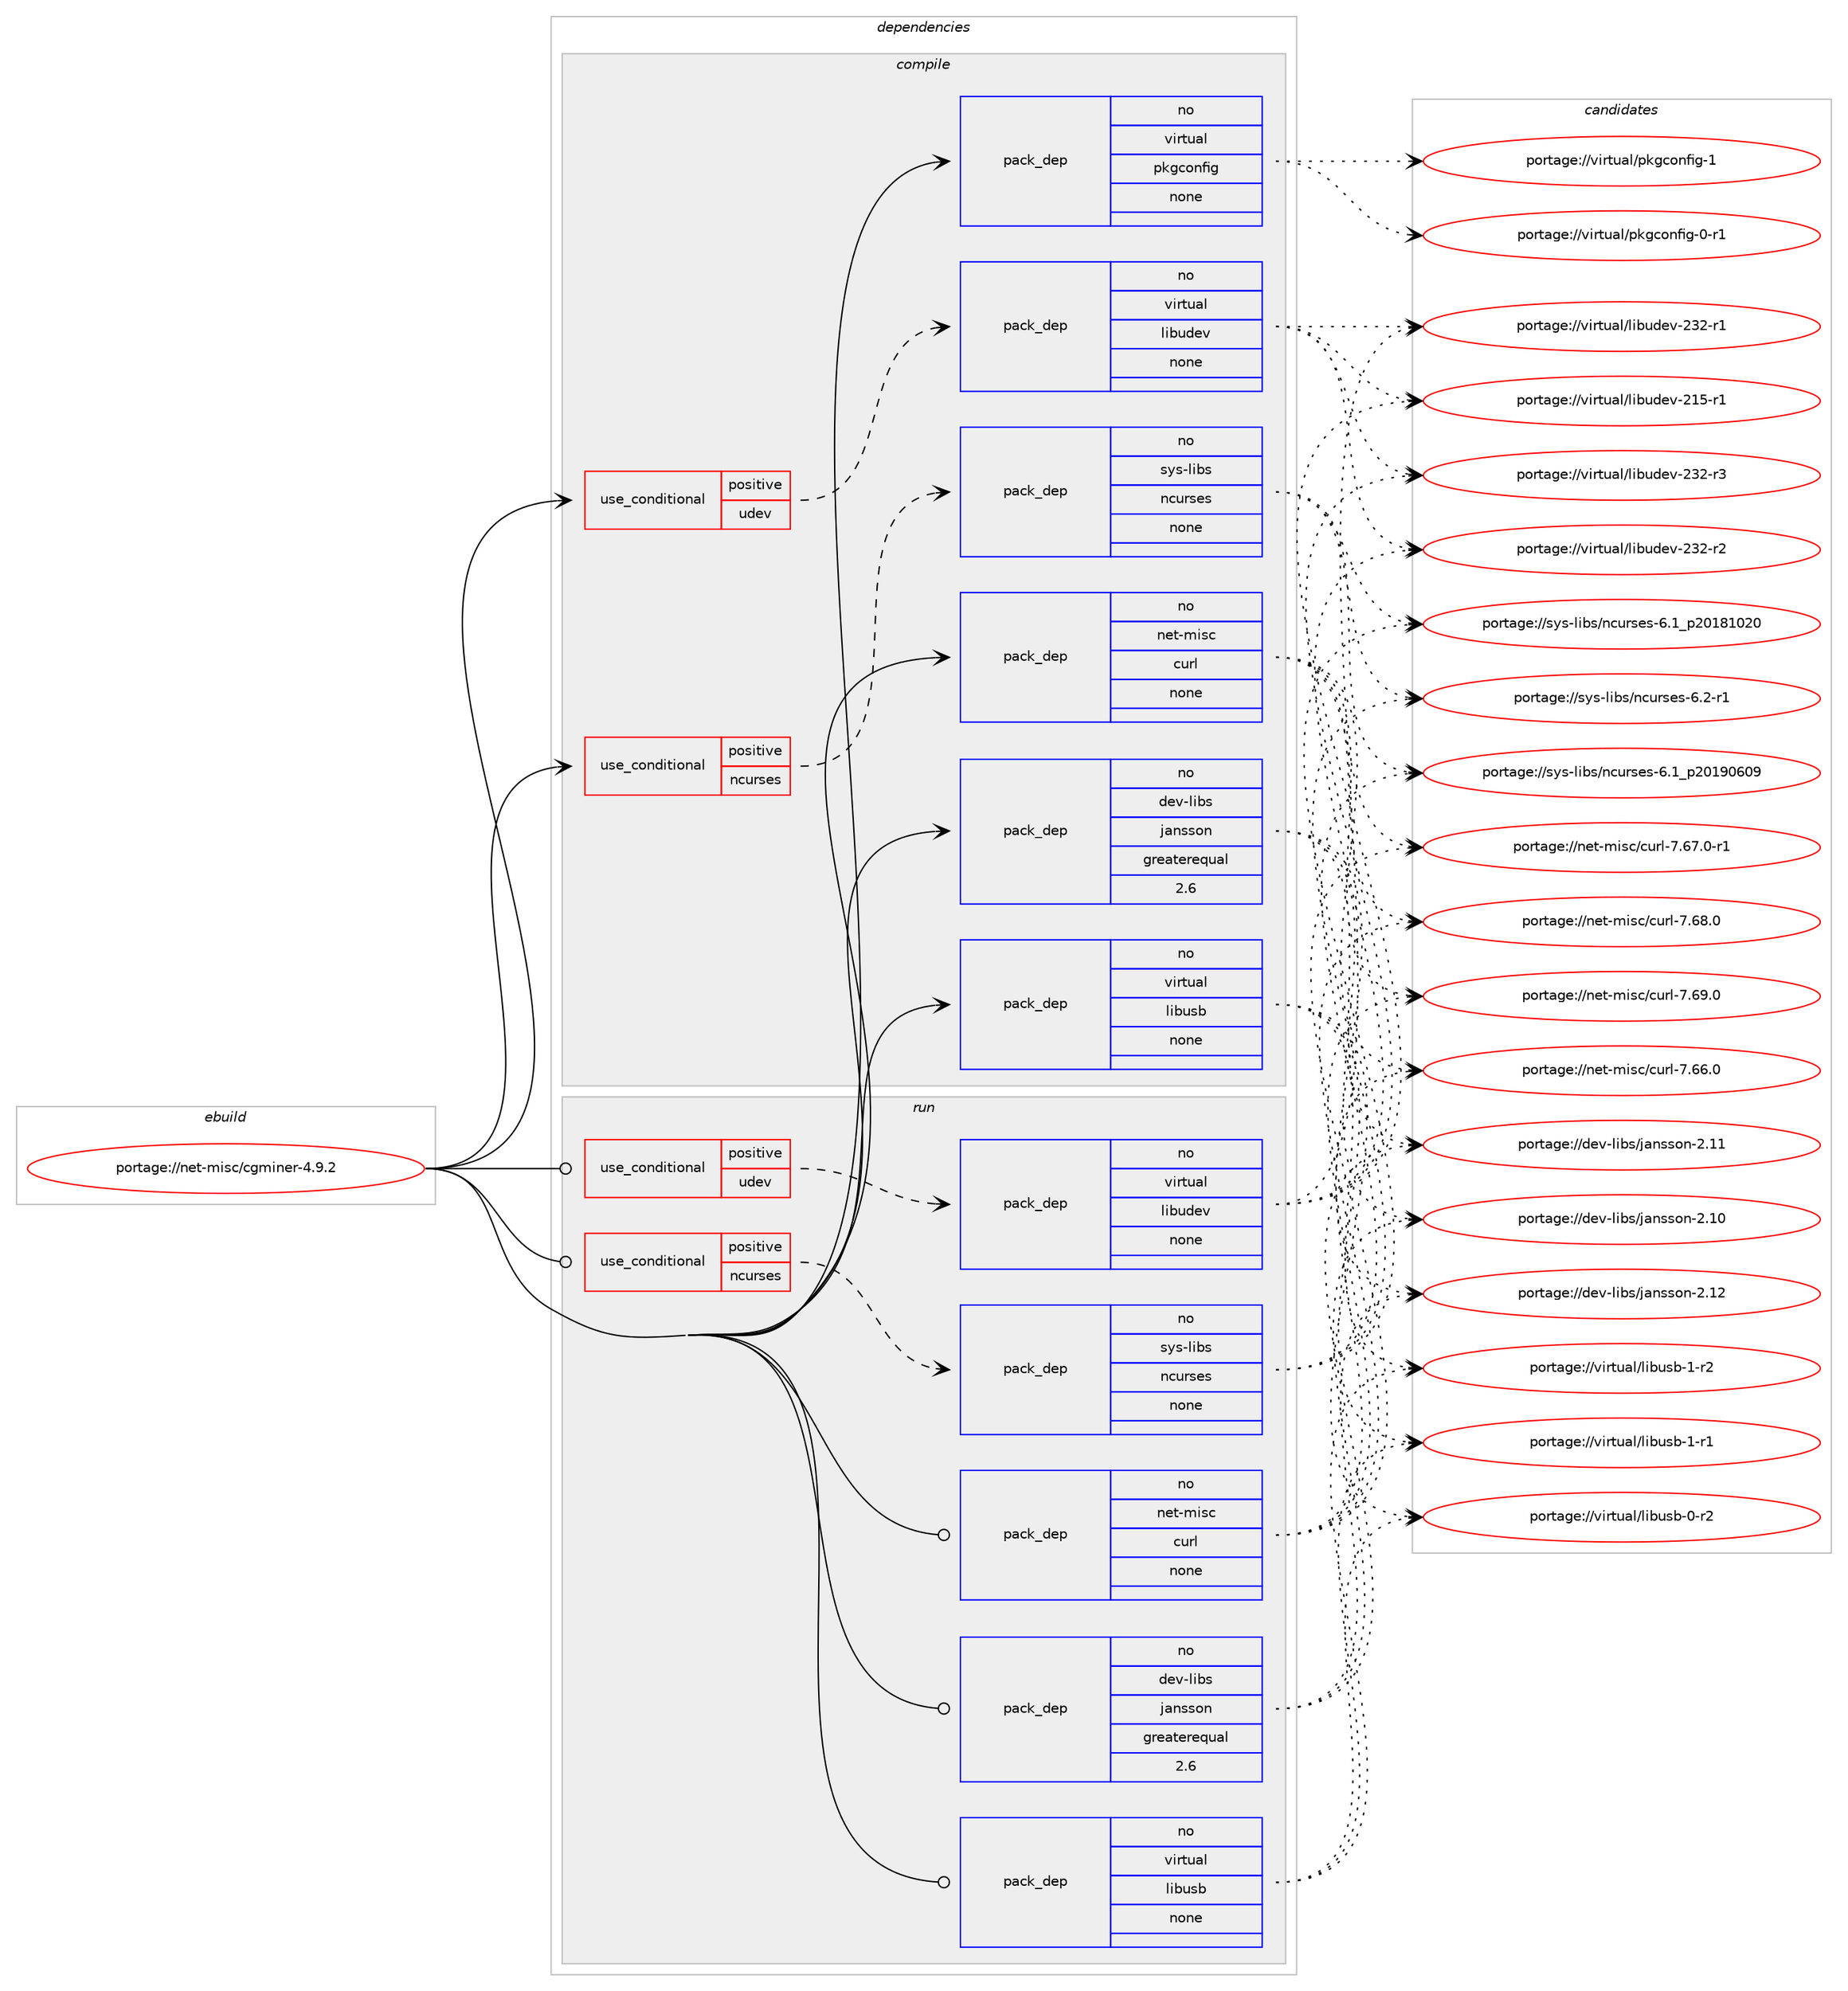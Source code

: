 digraph prolog {

# *************
# Graph options
# *************

newrank=true;
concentrate=true;
compound=true;
graph [rankdir=LR,fontname=Helvetica,fontsize=10,ranksep=1.5];#, ranksep=2.5, nodesep=0.2];
edge  [arrowhead=vee];
node  [fontname=Helvetica,fontsize=10];

# **********
# The ebuild
# **********

subgraph cluster_leftcol {
color=gray;
rank=same;
label=<<i>ebuild</i>>;
id [label="portage://net-misc/cgminer-4.9.2", color=red, width=4, href="../net-misc/cgminer-4.9.2.svg"];
}

# ****************
# The dependencies
# ****************

subgraph cluster_midcol {
color=gray;
label=<<i>dependencies</i>>;
subgraph cluster_compile {
fillcolor="#eeeeee";
style=filled;
label=<<i>compile</i>>;
subgraph cond10656 {
dependency55378 [label=<<TABLE BORDER="0" CELLBORDER="1" CELLSPACING="0" CELLPADDING="4"><TR><TD ROWSPAN="3" CELLPADDING="10">use_conditional</TD></TR><TR><TD>positive</TD></TR><TR><TD>ncurses</TD></TR></TABLE>>, shape=none, color=red];
subgraph pack43599 {
dependency55379 [label=<<TABLE BORDER="0" CELLBORDER="1" CELLSPACING="0" CELLPADDING="4" WIDTH="220"><TR><TD ROWSPAN="6" CELLPADDING="30">pack_dep</TD></TR><TR><TD WIDTH="110">no</TD></TR><TR><TD>sys-libs</TD></TR><TR><TD>ncurses</TD></TR><TR><TD>none</TD></TR><TR><TD></TD></TR></TABLE>>, shape=none, color=blue];
}
dependency55378:e -> dependency55379:w [weight=20,style="dashed",arrowhead="vee"];
}
id:e -> dependency55378:w [weight=20,style="solid",arrowhead="vee"];
subgraph cond10657 {
dependency55380 [label=<<TABLE BORDER="0" CELLBORDER="1" CELLSPACING="0" CELLPADDING="4"><TR><TD ROWSPAN="3" CELLPADDING="10">use_conditional</TD></TR><TR><TD>positive</TD></TR><TR><TD>udev</TD></TR></TABLE>>, shape=none, color=red];
subgraph pack43600 {
dependency55381 [label=<<TABLE BORDER="0" CELLBORDER="1" CELLSPACING="0" CELLPADDING="4" WIDTH="220"><TR><TD ROWSPAN="6" CELLPADDING="30">pack_dep</TD></TR><TR><TD WIDTH="110">no</TD></TR><TR><TD>virtual</TD></TR><TR><TD>libudev</TD></TR><TR><TD>none</TD></TR><TR><TD></TD></TR></TABLE>>, shape=none, color=blue];
}
dependency55380:e -> dependency55381:w [weight=20,style="dashed",arrowhead="vee"];
}
id:e -> dependency55380:w [weight=20,style="solid",arrowhead="vee"];
subgraph pack43601 {
dependency55382 [label=<<TABLE BORDER="0" CELLBORDER="1" CELLSPACING="0" CELLPADDING="4" WIDTH="220"><TR><TD ROWSPAN="6" CELLPADDING="30">pack_dep</TD></TR><TR><TD WIDTH="110">no</TD></TR><TR><TD>dev-libs</TD></TR><TR><TD>jansson</TD></TR><TR><TD>greaterequal</TD></TR><TR><TD>2.6</TD></TR></TABLE>>, shape=none, color=blue];
}
id:e -> dependency55382:w [weight=20,style="solid",arrowhead="vee"];
subgraph pack43602 {
dependency55383 [label=<<TABLE BORDER="0" CELLBORDER="1" CELLSPACING="0" CELLPADDING="4" WIDTH="220"><TR><TD ROWSPAN="6" CELLPADDING="30">pack_dep</TD></TR><TR><TD WIDTH="110">no</TD></TR><TR><TD>net-misc</TD></TR><TR><TD>curl</TD></TR><TR><TD>none</TD></TR><TR><TD></TD></TR></TABLE>>, shape=none, color=blue];
}
id:e -> dependency55383:w [weight=20,style="solid",arrowhead="vee"];
subgraph pack43603 {
dependency55384 [label=<<TABLE BORDER="0" CELLBORDER="1" CELLSPACING="0" CELLPADDING="4" WIDTH="220"><TR><TD ROWSPAN="6" CELLPADDING="30">pack_dep</TD></TR><TR><TD WIDTH="110">no</TD></TR><TR><TD>virtual</TD></TR><TR><TD>libusb</TD></TR><TR><TD>none</TD></TR><TR><TD></TD></TR></TABLE>>, shape=none, color=blue];
}
id:e -> dependency55384:w [weight=20,style="solid",arrowhead="vee"];
subgraph pack43604 {
dependency55385 [label=<<TABLE BORDER="0" CELLBORDER="1" CELLSPACING="0" CELLPADDING="4" WIDTH="220"><TR><TD ROWSPAN="6" CELLPADDING="30">pack_dep</TD></TR><TR><TD WIDTH="110">no</TD></TR><TR><TD>virtual</TD></TR><TR><TD>pkgconfig</TD></TR><TR><TD>none</TD></TR><TR><TD></TD></TR></TABLE>>, shape=none, color=blue];
}
id:e -> dependency55385:w [weight=20,style="solid",arrowhead="vee"];
}
subgraph cluster_compileandrun {
fillcolor="#eeeeee";
style=filled;
label=<<i>compile and run</i>>;
}
subgraph cluster_run {
fillcolor="#eeeeee";
style=filled;
label=<<i>run</i>>;
subgraph cond10658 {
dependency55386 [label=<<TABLE BORDER="0" CELLBORDER="1" CELLSPACING="0" CELLPADDING="4"><TR><TD ROWSPAN="3" CELLPADDING="10">use_conditional</TD></TR><TR><TD>positive</TD></TR><TR><TD>ncurses</TD></TR></TABLE>>, shape=none, color=red];
subgraph pack43605 {
dependency55387 [label=<<TABLE BORDER="0" CELLBORDER="1" CELLSPACING="0" CELLPADDING="4" WIDTH="220"><TR><TD ROWSPAN="6" CELLPADDING="30">pack_dep</TD></TR><TR><TD WIDTH="110">no</TD></TR><TR><TD>sys-libs</TD></TR><TR><TD>ncurses</TD></TR><TR><TD>none</TD></TR><TR><TD></TD></TR></TABLE>>, shape=none, color=blue];
}
dependency55386:e -> dependency55387:w [weight=20,style="dashed",arrowhead="vee"];
}
id:e -> dependency55386:w [weight=20,style="solid",arrowhead="odot"];
subgraph cond10659 {
dependency55388 [label=<<TABLE BORDER="0" CELLBORDER="1" CELLSPACING="0" CELLPADDING="4"><TR><TD ROWSPAN="3" CELLPADDING="10">use_conditional</TD></TR><TR><TD>positive</TD></TR><TR><TD>udev</TD></TR></TABLE>>, shape=none, color=red];
subgraph pack43606 {
dependency55389 [label=<<TABLE BORDER="0" CELLBORDER="1" CELLSPACING="0" CELLPADDING="4" WIDTH="220"><TR><TD ROWSPAN="6" CELLPADDING="30">pack_dep</TD></TR><TR><TD WIDTH="110">no</TD></TR><TR><TD>virtual</TD></TR><TR><TD>libudev</TD></TR><TR><TD>none</TD></TR><TR><TD></TD></TR></TABLE>>, shape=none, color=blue];
}
dependency55388:e -> dependency55389:w [weight=20,style="dashed",arrowhead="vee"];
}
id:e -> dependency55388:w [weight=20,style="solid",arrowhead="odot"];
subgraph pack43607 {
dependency55390 [label=<<TABLE BORDER="0" CELLBORDER="1" CELLSPACING="0" CELLPADDING="4" WIDTH="220"><TR><TD ROWSPAN="6" CELLPADDING="30">pack_dep</TD></TR><TR><TD WIDTH="110">no</TD></TR><TR><TD>dev-libs</TD></TR><TR><TD>jansson</TD></TR><TR><TD>greaterequal</TD></TR><TR><TD>2.6</TD></TR></TABLE>>, shape=none, color=blue];
}
id:e -> dependency55390:w [weight=20,style="solid",arrowhead="odot"];
subgraph pack43608 {
dependency55391 [label=<<TABLE BORDER="0" CELLBORDER="1" CELLSPACING="0" CELLPADDING="4" WIDTH="220"><TR><TD ROWSPAN="6" CELLPADDING="30">pack_dep</TD></TR><TR><TD WIDTH="110">no</TD></TR><TR><TD>net-misc</TD></TR><TR><TD>curl</TD></TR><TR><TD>none</TD></TR><TR><TD></TD></TR></TABLE>>, shape=none, color=blue];
}
id:e -> dependency55391:w [weight=20,style="solid",arrowhead="odot"];
subgraph pack43609 {
dependency55392 [label=<<TABLE BORDER="0" CELLBORDER="1" CELLSPACING="0" CELLPADDING="4" WIDTH="220"><TR><TD ROWSPAN="6" CELLPADDING="30">pack_dep</TD></TR><TR><TD WIDTH="110">no</TD></TR><TR><TD>virtual</TD></TR><TR><TD>libusb</TD></TR><TR><TD>none</TD></TR><TR><TD></TD></TR></TABLE>>, shape=none, color=blue];
}
id:e -> dependency55392:w [weight=20,style="solid",arrowhead="odot"];
}
}

# **************
# The candidates
# **************

subgraph cluster_choices {
rank=same;
color=gray;
label=<<i>candidates</i>>;

subgraph choice43599 {
color=black;
nodesep=1;
choice11512111545108105981154711099117114115101115455446504511449 [label="portage://sys-libs/ncurses-6.2-r1", color=red, width=4,href="../sys-libs/ncurses-6.2-r1.svg"];
choice1151211154510810598115471109911711411510111545544649951125048495748544857 [label="portage://sys-libs/ncurses-6.1_p20190609", color=red, width=4,href="../sys-libs/ncurses-6.1_p20190609.svg"];
choice1151211154510810598115471109911711411510111545544649951125048495649485048 [label="portage://sys-libs/ncurses-6.1_p20181020", color=red, width=4,href="../sys-libs/ncurses-6.1_p20181020.svg"];
dependency55379:e -> choice11512111545108105981154711099117114115101115455446504511449:w [style=dotted,weight="100"];
dependency55379:e -> choice1151211154510810598115471109911711411510111545544649951125048495748544857:w [style=dotted,weight="100"];
dependency55379:e -> choice1151211154510810598115471109911711411510111545544649951125048495649485048:w [style=dotted,weight="100"];
}
subgraph choice43600 {
color=black;
nodesep=1;
choice118105114116117971084710810598117100101118455051504511451 [label="portage://virtual/libudev-232-r3", color=red, width=4,href="../virtual/libudev-232-r3.svg"];
choice118105114116117971084710810598117100101118455051504511450 [label="portage://virtual/libudev-232-r2", color=red, width=4,href="../virtual/libudev-232-r2.svg"];
choice118105114116117971084710810598117100101118455051504511449 [label="portage://virtual/libudev-232-r1", color=red, width=4,href="../virtual/libudev-232-r1.svg"];
choice118105114116117971084710810598117100101118455049534511449 [label="portage://virtual/libudev-215-r1", color=red, width=4,href="../virtual/libudev-215-r1.svg"];
dependency55381:e -> choice118105114116117971084710810598117100101118455051504511451:w [style=dotted,weight="100"];
dependency55381:e -> choice118105114116117971084710810598117100101118455051504511450:w [style=dotted,weight="100"];
dependency55381:e -> choice118105114116117971084710810598117100101118455051504511449:w [style=dotted,weight="100"];
dependency55381:e -> choice118105114116117971084710810598117100101118455049534511449:w [style=dotted,weight="100"];
}
subgraph choice43601 {
color=black;
nodesep=1;
choice100101118451081059811547106971101151151111104550464950 [label="portage://dev-libs/jansson-2.12", color=red, width=4,href="../dev-libs/jansson-2.12.svg"];
choice100101118451081059811547106971101151151111104550464949 [label="portage://dev-libs/jansson-2.11", color=red, width=4,href="../dev-libs/jansson-2.11.svg"];
choice100101118451081059811547106971101151151111104550464948 [label="portage://dev-libs/jansson-2.10", color=red, width=4,href="../dev-libs/jansson-2.10.svg"];
dependency55382:e -> choice100101118451081059811547106971101151151111104550464950:w [style=dotted,weight="100"];
dependency55382:e -> choice100101118451081059811547106971101151151111104550464949:w [style=dotted,weight="100"];
dependency55382:e -> choice100101118451081059811547106971101151151111104550464948:w [style=dotted,weight="100"];
}
subgraph choice43602 {
color=black;
nodesep=1;
choice1101011164510910511599479911711410845554654574648 [label="portage://net-misc/curl-7.69.0", color=red, width=4,href="../net-misc/curl-7.69.0.svg"];
choice1101011164510910511599479911711410845554654564648 [label="portage://net-misc/curl-7.68.0", color=red, width=4,href="../net-misc/curl-7.68.0.svg"];
choice11010111645109105115994799117114108455546545546484511449 [label="portage://net-misc/curl-7.67.0-r1", color=red, width=4,href="../net-misc/curl-7.67.0-r1.svg"];
choice1101011164510910511599479911711410845554654544648 [label="portage://net-misc/curl-7.66.0", color=red, width=4,href="../net-misc/curl-7.66.0.svg"];
dependency55383:e -> choice1101011164510910511599479911711410845554654574648:w [style=dotted,weight="100"];
dependency55383:e -> choice1101011164510910511599479911711410845554654564648:w [style=dotted,weight="100"];
dependency55383:e -> choice11010111645109105115994799117114108455546545546484511449:w [style=dotted,weight="100"];
dependency55383:e -> choice1101011164510910511599479911711410845554654544648:w [style=dotted,weight="100"];
}
subgraph choice43603 {
color=black;
nodesep=1;
choice1181051141161179710847108105981171159845494511450 [label="portage://virtual/libusb-1-r2", color=red, width=4,href="../virtual/libusb-1-r2.svg"];
choice1181051141161179710847108105981171159845494511449 [label="portage://virtual/libusb-1-r1", color=red, width=4,href="../virtual/libusb-1-r1.svg"];
choice1181051141161179710847108105981171159845484511450 [label="portage://virtual/libusb-0-r2", color=red, width=4,href="../virtual/libusb-0-r2.svg"];
dependency55384:e -> choice1181051141161179710847108105981171159845494511450:w [style=dotted,weight="100"];
dependency55384:e -> choice1181051141161179710847108105981171159845494511449:w [style=dotted,weight="100"];
dependency55384:e -> choice1181051141161179710847108105981171159845484511450:w [style=dotted,weight="100"];
}
subgraph choice43604 {
color=black;
nodesep=1;
choice1181051141161179710847112107103991111101021051034549 [label="portage://virtual/pkgconfig-1", color=red, width=4,href="../virtual/pkgconfig-1.svg"];
choice11810511411611797108471121071039911111010210510345484511449 [label="portage://virtual/pkgconfig-0-r1", color=red, width=4,href="../virtual/pkgconfig-0-r1.svg"];
dependency55385:e -> choice1181051141161179710847112107103991111101021051034549:w [style=dotted,weight="100"];
dependency55385:e -> choice11810511411611797108471121071039911111010210510345484511449:w [style=dotted,weight="100"];
}
subgraph choice43605 {
color=black;
nodesep=1;
choice11512111545108105981154711099117114115101115455446504511449 [label="portage://sys-libs/ncurses-6.2-r1", color=red, width=4,href="../sys-libs/ncurses-6.2-r1.svg"];
choice1151211154510810598115471109911711411510111545544649951125048495748544857 [label="portage://sys-libs/ncurses-6.1_p20190609", color=red, width=4,href="../sys-libs/ncurses-6.1_p20190609.svg"];
choice1151211154510810598115471109911711411510111545544649951125048495649485048 [label="portage://sys-libs/ncurses-6.1_p20181020", color=red, width=4,href="../sys-libs/ncurses-6.1_p20181020.svg"];
dependency55387:e -> choice11512111545108105981154711099117114115101115455446504511449:w [style=dotted,weight="100"];
dependency55387:e -> choice1151211154510810598115471109911711411510111545544649951125048495748544857:w [style=dotted,weight="100"];
dependency55387:e -> choice1151211154510810598115471109911711411510111545544649951125048495649485048:w [style=dotted,weight="100"];
}
subgraph choice43606 {
color=black;
nodesep=1;
choice118105114116117971084710810598117100101118455051504511451 [label="portage://virtual/libudev-232-r3", color=red, width=4,href="../virtual/libudev-232-r3.svg"];
choice118105114116117971084710810598117100101118455051504511450 [label="portage://virtual/libudev-232-r2", color=red, width=4,href="../virtual/libudev-232-r2.svg"];
choice118105114116117971084710810598117100101118455051504511449 [label="portage://virtual/libudev-232-r1", color=red, width=4,href="../virtual/libudev-232-r1.svg"];
choice118105114116117971084710810598117100101118455049534511449 [label="portage://virtual/libudev-215-r1", color=red, width=4,href="../virtual/libudev-215-r1.svg"];
dependency55389:e -> choice118105114116117971084710810598117100101118455051504511451:w [style=dotted,weight="100"];
dependency55389:e -> choice118105114116117971084710810598117100101118455051504511450:w [style=dotted,weight="100"];
dependency55389:e -> choice118105114116117971084710810598117100101118455051504511449:w [style=dotted,weight="100"];
dependency55389:e -> choice118105114116117971084710810598117100101118455049534511449:w [style=dotted,weight="100"];
}
subgraph choice43607 {
color=black;
nodesep=1;
choice100101118451081059811547106971101151151111104550464950 [label="portage://dev-libs/jansson-2.12", color=red, width=4,href="../dev-libs/jansson-2.12.svg"];
choice100101118451081059811547106971101151151111104550464949 [label="portage://dev-libs/jansson-2.11", color=red, width=4,href="../dev-libs/jansson-2.11.svg"];
choice100101118451081059811547106971101151151111104550464948 [label="portage://dev-libs/jansson-2.10", color=red, width=4,href="../dev-libs/jansson-2.10.svg"];
dependency55390:e -> choice100101118451081059811547106971101151151111104550464950:w [style=dotted,weight="100"];
dependency55390:e -> choice100101118451081059811547106971101151151111104550464949:w [style=dotted,weight="100"];
dependency55390:e -> choice100101118451081059811547106971101151151111104550464948:w [style=dotted,weight="100"];
}
subgraph choice43608 {
color=black;
nodesep=1;
choice1101011164510910511599479911711410845554654574648 [label="portage://net-misc/curl-7.69.0", color=red, width=4,href="../net-misc/curl-7.69.0.svg"];
choice1101011164510910511599479911711410845554654564648 [label="portage://net-misc/curl-7.68.0", color=red, width=4,href="../net-misc/curl-7.68.0.svg"];
choice11010111645109105115994799117114108455546545546484511449 [label="portage://net-misc/curl-7.67.0-r1", color=red, width=4,href="../net-misc/curl-7.67.0-r1.svg"];
choice1101011164510910511599479911711410845554654544648 [label="portage://net-misc/curl-7.66.0", color=red, width=4,href="../net-misc/curl-7.66.0.svg"];
dependency55391:e -> choice1101011164510910511599479911711410845554654574648:w [style=dotted,weight="100"];
dependency55391:e -> choice1101011164510910511599479911711410845554654564648:w [style=dotted,weight="100"];
dependency55391:e -> choice11010111645109105115994799117114108455546545546484511449:w [style=dotted,weight="100"];
dependency55391:e -> choice1101011164510910511599479911711410845554654544648:w [style=dotted,weight="100"];
}
subgraph choice43609 {
color=black;
nodesep=1;
choice1181051141161179710847108105981171159845494511450 [label="portage://virtual/libusb-1-r2", color=red, width=4,href="../virtual/libusb-1-r2.svg"];
choice1181051141161179710847108105981171159845494511449 [label="portage://virtual/libusb-1-r1", color=red, width=4,href="../virtual/libusb-1-r1.svg"];
choice1181051141161179710847108105981171159845484511450 [label="portage://virtual/libusb-0-r2", color=red, width=4,href="../virtual/libusb-0-r2.svg"];
dependency55392:e -> choice1181051141161179710847108105981171159845494511450:w [style=dotted,weight="100"];
dependency55392:e -> choice1181051141161179710847108105981171159845494511449:w [style=dotted,weight="100"];
dependency55392:e -> choice1181051141161179710847108105981171159845484511450:w [style=dotted,weight="100"];
}
}

}
